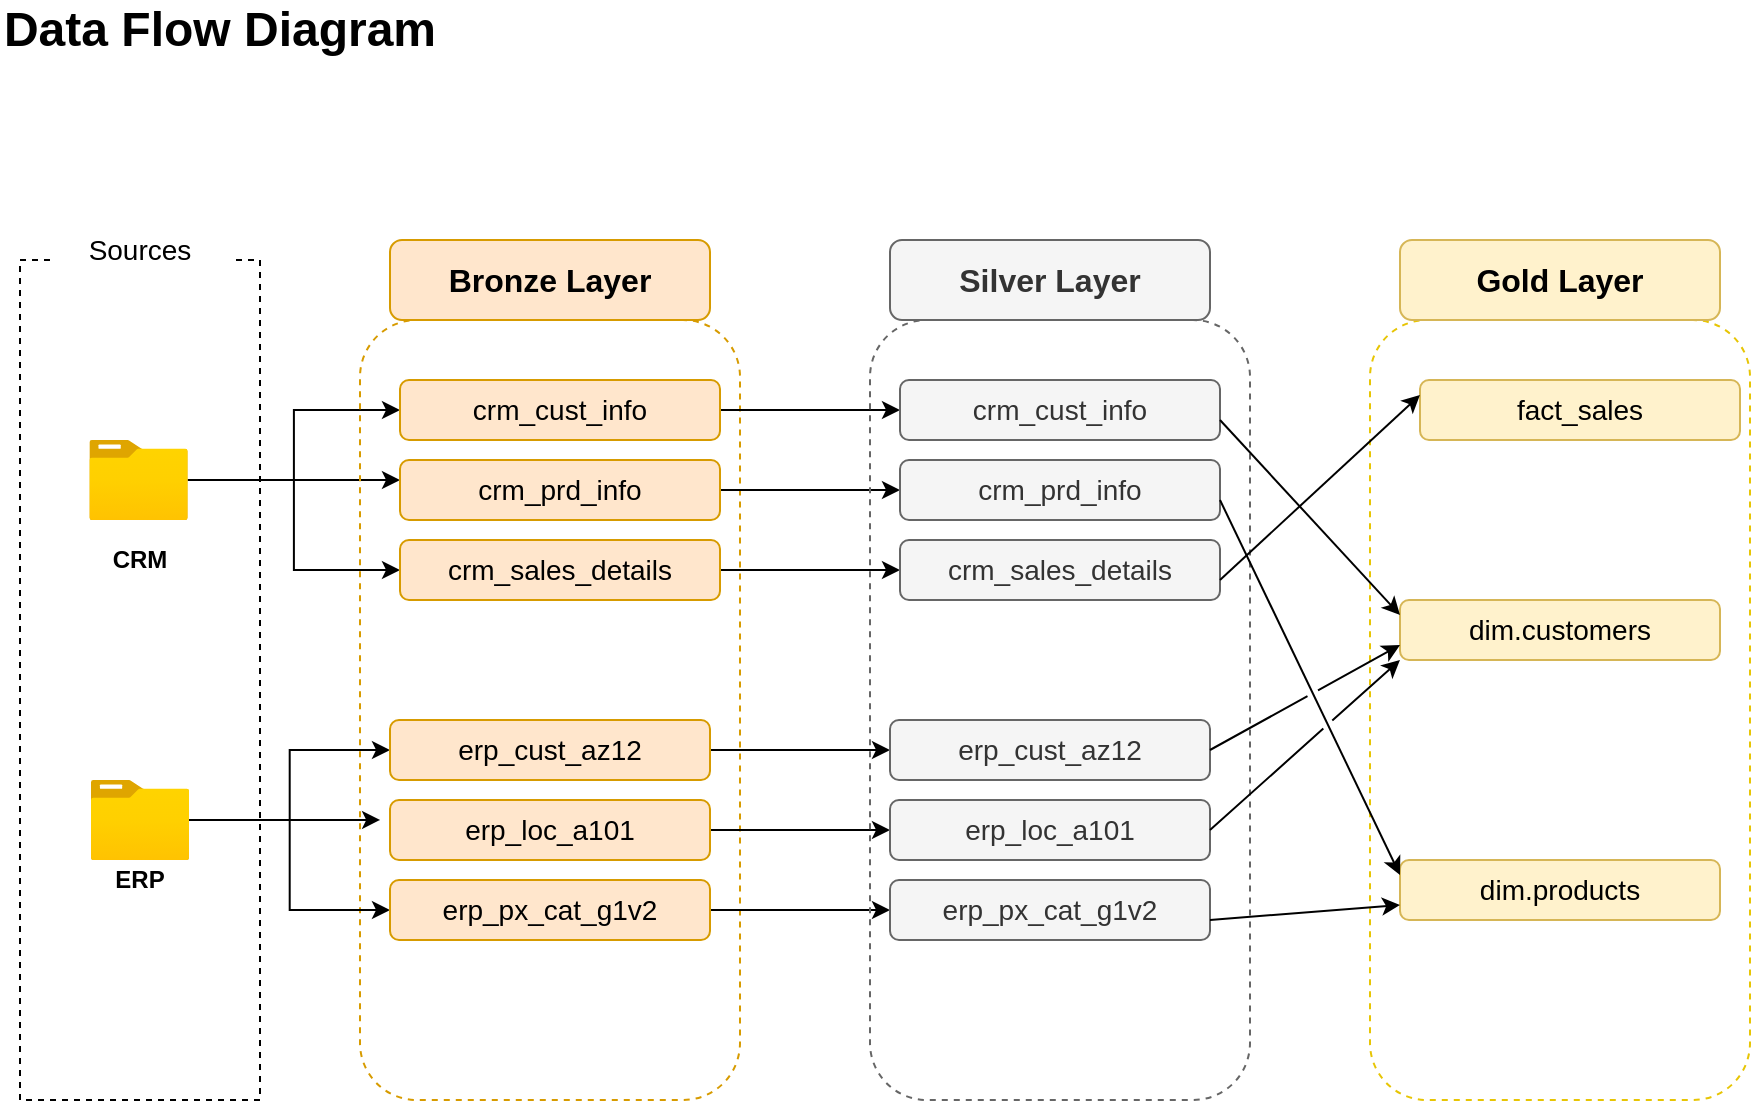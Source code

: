 <mxfile version="28.1.2">
  <diagram name="Page-1" id="-DU0L9yxTcbPhsKKc5D3">
    <mxGraphModel dx="1042" dy="626" grid="1" gridSize="10" guides="1" tooltips="1" connect="1" arrows="1" fold="1" page="1" pageScale="1" pageWidth="827" pageHeight="1169" math="0" shadow="0">
      <root>
        <mxCell id="0" />
        <mxCell id="1" parent="0" />
        <mxCell id="ZdAonnsw_QCZDActuuFX-1" value="&lt;font style=&quot;font-size: 24px;&quot;&gt;Data Flow Diagram&lt;/font&gt;" style="text;html=1;align=center;verticalAlign=middle;whiteSpace=wrap;rounded=0;fontStyle=1" parent="1" vertex="1">
          <mxGeometry x="30" y="30" width="220" height="30" as="geometry" />
        </mxCell>
        <mxCell id="ZdAonnsw_QCZDActuuFX-2" value="" style="rounded=0;whiteSpace=wrap;html=1;strokeColor=default;fillColor=none;dashed=1;" parent="1" vertex="1">
          <mxGeometry x="40" y="160" width="120" height="420" as="geometry" />
        </mxCell>
        <mxCell id="ZdAonnsw_QCZDActuuFX-3" value="&lt;font style=&quot;font-size: 14px;&quot;&gt;Sources&lt;/font&gt;" style="rounded=1;whiteSpace=wrap;html=1;strokeColor=none;" parent="1" vertex="1">
          <mxGeometry x="55" y="140" width="90" height="30" as="geometry" />
        </mxCell>
        <mxCell id="ZdAonnsw_QCZDActuuFX-28" style="edgeStyle=orthogonalEdgeStyle;rounded=0;orthogonalLoop=1;jettySize=auto;html=1;" parent="1" source="ZdAonnsw_QCZDActuuFX-4" target="ZdAonnsw_QCZDActuuFX-16" edge="1">
          <mxGeometry relative="1" as="geometry">
            <Array as="points">
              <mxPoint x="210" y="270" />
              <mxPoint x="210" y="270" />
            </Array>
          </mxGeometry>
        </mxCell>
        <mxCell id="ZdAonnsw_QCZDActuuFX-29" style="edgeStyle=orthogonalEdgeStyle;rounded=0;orthogonalLoop=1;jettySize=auto;html=1;entryX=0;entryY=0.5;entryDx=0;entryDy=0;" parent="1" source="ZdAonnsw_QCZDActuuFX-4" target="ZdAonnsw_QCZDActuuFX-15" edge="1">
          <mxGeometry relative="1" as="geometry" />
        </mxCell>
        <mxCell id="ZdAonnsw_QCZDActuuFX-30" style="edgeStyle=orthogonalEdgeStyle;rounded=0;orthogonalLoop=1;jettySize=auto;html=1;entryX=0;entryY=0.5;entryDx=0;entryDy=0;" parent="1" source="ZdAonnsw_QCZDActuuFX-4" target="ZdAonnsw_QCZDActuuFX-17" edge="1">
          <mxGeometry relative="1" as="geometry" />
        </mxCell>
        <mxCell id="ZdAonnsw_QCZDActuuFX-4" value="" style="image;aspect=fixed;html=1;points=[];align=center;fontSize=12;image=img/lib/azure2/general/Folder_Blank.svg;" parent="1" vertex="1">
          <mxGeometry x="74.64" y="250" width="49.28" height="40" as="geometry" />
        </mxCell>
        <mxCell id="ZdAonnsw_QCZDActuuFX-5" value="CRM" style="text;html=1;align=center;verticalAlign=middle;whiteSpace=wrap;rounded=0;fontStyle=1" parent="1" vertex="1">
          <mxGeometry x="74.64" y="300" width="50" height="20" as="geometry" />
        </mxCell>
        <mxCell id="ZdAonnsw_QCZDActuuFX-11" value="" style="rounded=1;whiteSpace=wrap;html=1;strokeColor=#D79B00;fillColor=none;dashed=1;" parent="1" vertex="1">
          <mxGeometry x="210" y="190" width="190" height="390" as="geometry" />
        </mxCell>
        <mxCell id="ZdAonnsw_QCZDActuuFX-12" value="Bronze Layer" style="text;html=1;align=center;verticalAlign=middle;whiteSpace=wrap;rounded=1;fontSize=16;fillColor=#ffe6cc;strokeColor=#d79b00;fontStyle=1" parent="1" vertex="1">
          <mxGeometry x="225" y="150" width="160" height="40" as="geometry" />
        </mxCell>
        <mxCell id="ZdAonnsw_QCZDActuuFX-13" value="ERP" style="text;html=1;align=center;verticalAlign=middle;whiteSpace=wrap;rounded=0;fontStyle=1" parent="1" vertex="1">
          <mxGeometry x="74.64" y="460" width="50" height="20" as="geometry" />
        </mxCell>
        <mxCell id="ZdAonnsw_QCZDActuuFX-38" style="edgeStyle=orthogonalEdgeStyle;rounded=0;orthogonalLoop=1;jettySize=auto;html=1;entryX=0;entryY=0.5;entryDx=0;entryDy=0;" parent="1" source="ZdAonnsw_QCZDActuuFX-14" target="ZdAonnsw_QCZDActuuFX-19" edge="1">
          <mxGeometry relative="1" as="geometry" />
        </mxCell>
        <mxCell id="ZdAonnsw_QCZDActuuFX-39" style="edgeStyle=orthogonalEdgeStyle;rounded=0;orthogonalLoop=1;jettySize=auto;html=1;entryX=0;entryY=0.5;entryDx=0;entryDy=0;" parent="1" source="ZdAonnsw_QCZDActuuFX-14" target="ZdAonnsw_QCZDActuuFX-21" edge="1">
          <mxGeometry relative="1" as="geometry" />
        </mxCell>
        <mxCell id="ZdAonnsw_QCZDActuuFX-14" value="" style="image;aspect=fixed;html=1;points=[];align=center;fontSize=12;image=img/lib/azure2/general/Folder_Blank.svg;" parent="1" vertex="1">
          <mxGeometry x="75.36" y="420" width="49.28" height="40" as="geometry" />
        </mxCell>
        <mxCell id="QINcSuDI4HLvXo-ka2qv-9" style="edgeStyle=orthogonalEdgeStyle;rounded=0;orthogonalLoop=1;jettySize=auto;html=1;entryX=0;entryY=0.5;entryDx=0;entryDy=0;" parent="1" source="ZdAonnsw_QCZDActuuFX-15" target="QINcSuDI4HLvXo-ka2qv-3" edge="1">
          <mxGeometry relative="1" as="geometry" />
        </mxCell>
        <mxCell id="ZdAonnsw_QCZDActuuFX-15" value="&lt;span style=&quot;font-weight: 400;&quot;&gt;crm_cust_info&lt;/span&gt;" style="text;html=1;align=center;verticalAlign=middle;whiteSpace=wrap;rounded=1;fontSize=14;fillColor=#ffe6cc;strokeColor=#d79b00;fontStyle=1" parent="1" vertex="1">
          <mxGeometry x="230" y="220" width="160" height="30" as="geometry" />
        </mxCell>
        <mxCell id="QINcSuDI4HLvXo-ka2qv-10" style="edgeStyle=orthogonalEdgeStyle;rounded=0;orthogonalLoop=1;jettySize=auto;html=1;" parent="1" source="ZdAonnsw_QCZDActuuFX-16" target="QINcSuDI4HLvXo-ka2qv-4" edge="1">
          <mxGeometry relative="1" as="geometry" />
        </mxCell>
        <mxCell id="ZdAonnsw_QCZDActuuFX-16" value="crm_prd_info" style="text;html=1;align=center;verticalAlign=middle;whiteSpace=wrap;rounded=1;fontSize=14;fillColor=#ffe6cc;strokeColor=#d79b00;fontStyle=0" parent="1" vertex="1">
          <mxGeometry x="230" y="260" width="160" height="30" as="geometry" />
        </mxCell>
        <mxCell id="QINcSuDI4HLvXo-ka2qv-11" style="edgeStyle=orthogonalEdgeStyle;rounded=0;orthogonalLoop=1;jettySize=auto;html=1;entryX=0;entryY=0.5;entryDx=0;entryDy=0;" parent="1" source="ZdAonnsw_QCZDActuuFX-17" target="QINcSuDI4HLvXo-ka2qv-5" edge="1">
          <mxGeometry relative="1" as="geometry" />
        </mxCell>
        <mxCell id="ZdAonnsw_QCZDActuuFX-17" value="crm_sales_details" style="text;html=1;align=center;verticalAlign=middle;whiteSpace=wrap;rounded=1;fontSize=14;fillColor=#ffe6cc;strokeColor=#d79b00;fontStyle=0" parent="1" vertex="1">
          <mxGeometry x="230" y="300" width="160" height="30" as="geometry" />
        </mxCell>
        <mxCell id="QINcSuDI4HLvXo-ka2qv-13" style="edgeStyle=orthogonalEdgeStyle;rounded=0;orthogonalLoop=1;jettySize=auto;html=1;entryX=0;entryY=0.5;entryDx=0;entryDy=0;" parent="1" source="ZdAonnsw_QCZDActuuFX-19" target="QINcSuDI4HLvXo-ka2qv-6" edge="1">
          <mxGeometry relative="1" as="geometry" />
        </mxCell>
        <mxCell id="ZdAonnsw_QCZDActuuFX-19" value="erp_cust_az12" style="text;html=1;align=center;verticalAlign=middle;whiteSpace=wrap;rounded=1;fontSize=14;fillColor=#ffe6cc;strokeColor=#d79b00;fontStyle=0" parent="1" vertex="1">
          <mxGeometry x="225" y="390" width="160" height="30" as="geometry" />
        </mxCell>
        <mxCell id="QINcSuDI4HLvXo-ka2qv-14" style="edgeStyle=orthogonalEdgeStyle;rounded=0;orthogonalLoop=1;jettySize=auto;html=1;entryX=0;entryY=0.5;entryDx=0;entryDy=0;" parent="1" source="ZdAonnsw_QCZDActuuFX-20" target="QINcSuDI4HLvXo-ka2qv-7" edge="1">
          <mxGeometry relative="1" as="geometry" />
        </mxCell>
        <mxCell id="ZdAonnsw_QCZDActuuFX-20" value="erp_loc_a101" style="text;html=1;align=center;verticalAlign=middle;whiteSpace=wrap;rounded=1;fontSize=14;fillColor=#ffe6cc;strokeColor=#d79b00;fontStyle=0" parent="1" vertex="1">
          <mxGeometry x="225" y="430" width="160" height="30" as="geometry" />
        </mxCell>
        <mxCell id="QINcSuDI4HLvXo-ka2qv-15" style="edgeStyle=orthogonalEdgeStyle;rounded=0;orthogonalLoop=1;jettySize=auto;html=1;entryX=0;entryY=0.5;entryDx=0;entryDy=0;" parent="1" source="ZdAonnsw_QCZDActuuFX-21" target="QINcSuDI4HLvXo-ka2qv-8" edge="1">
          <mxGeometry relative="1" as="geometry" />
        </mxCell>
        <mxCell id="ZdAonnsw_QCZDActuuFX-21" value="erp_px_cat_g1v2" style="text;html=1;align=center;verticalAlign=middle;whiteSpace=wrap;rounded=1;fontSize=14;fillColor=#ffe6cc;strokeColor=#d79b00;fontStyle=0" parent="1" vertex="1">
          <mxGeometry x="225" y="470" width="160" height="30" as="geometry" />
        </mxCell>
        <mxCell id="ZdAonnsw_QCZDActuuFX-37" style="edgeStyle=orthogonalEdgeStyle;rounded=0;orthogonalLoop=1;jettySize=auto;html=1;entryX=0.053;entryY=0.641;entryDx=0;entryDy=0;entryPerimeter=0;" parent="1" source="ZdAonnsw_QCZDActuuFX-14" target="ZdAonnsw_QCZDActuuFX-11" edge="1">
          <mxGeometry relative="1" as="geometry" />
        </mxCell>
        <mxCell id="QINcSuDI4HLvXo-ka2qv-1" value="" style="rounded=1;whiteSpace=wrap;html=1;strokeColor=#666666;fillColor=none;dashed=1;fontColor=#333333;" parent="1" vertex="1">
          <mxGeometry x="465" y="190" width="190" height="390" as="geometry" />
        </mxCell>
        <mxCell id="QINcSuDI4HLvXo-ka2qv-2" value="Silver Layer" style="text;html=1;align=center;verticalAlign=middle;whiteSpace=wrap;rounded=1;fontSize=16;fillColor=#f5f5f5;strokeColor=#666666;fontStyle=1;fontColor=#333333;" parent="1" vertex="1">
          <mxGeometry x="475" y="150" width="160" height="40" as="geometry" />
        </mxCell>
        <mxCell id="QINcSuDI4HLvXo-ka2qv-3" value="&lt;span style=&quot;font-weight: 400;&quot;&gt;crm_cust_info&lt;/span&gt;" style="text;html=1;align=center;verticalAlign=middle;whiteSpace=wrap;rounded=1;fontSize=14;fillColor=#f5f5f5;strokeColor=#666666;fontStyle=1;fontColor=#333333;" parent="1" vertex="1">
          <mxGeometry x="480" y="220" width="160" height="30" as="geometry" />
        </mxCell>
        <mxCell id="QINcSuDI4HLvXo-ka2qv-4" value="crm_prd_info" style="text;html=1;align=center;verticalAlign=middle;whiteSpace=wrap;rounded=1;fontSize=14;fillColor=#f5f5f5;strokeColor=#666666;fontStyle=0;fontColor=#333333;" parent="1" vertex="1">
          <mxGeometry x="480" y="260" width="160" height="30" as="geometry" />
        </mxCell>
        <mxCell id="QINcSuDI4HLvXo-ka2qv-5" value="crm_sales_details" style="text;html=1;align=center;verticalAlign=middle;whiteSpace=wrap;rounded=1;fontSize=14;fillColor=#f5f5f5;strokeColor=#666666;fontStyle=0;fontColor=#333333;" parent="1" vertex="1">
          <mxGeometry x="480" y="300" width="160" height="30" as="geometry" />
        </mxCell>
        <mxCell id="QINcSuDI4HLvXo-ka2qv-6" value="erp_cust_az12" style="text;html=1;align=center;verticalAlign=middle;whiteSpace=wrap;rounded=1;fontSize=14;fillColor=#f5f5f5;strokeColor=#666666;fontStyle=0;fontColor=#333333;" parent="1" vertex="1">
          <mxGeometry x="475" y="390" width="160" height="30" as="geometry" />
        </mxCell>
        <mxCell id="QINcSuDI4HLvXo-ka2qv-7" value="erp_loc_a101" style="text;html=1;align=center;verticalAlign=middle;whiteSpace=wrap;rounded=1;fontSize=14;fillColor=#f5f5f5;strokeColor=#666666;fontStyle=0;fontColor=#333333;" parent="1" vertex="1">
          <mxGeometry x="475" y="430" width="160" height="30" as="geometry" />
        </mxCell>
        <mxCell id="QINcSuDI4HLvXo-ka2qv-8" value="erp_px_cat_g1v2" style="text;html=1;align=center;verticalAlign=middle;whiteSpace=wrap;rounded=1;fontSize=14;fillColor=#f5f5f5;strokeColor=#666666;fontStyle=0;fontColor=#333333;" parent="1" vertex="1">
          <mxGeometry x="475" y="470" width="160" height="30" as="geometry" />
        </mxCell>
        <mxCell id="zdEyF9TzuPbiAdkmZMkW-1" value="" style="rounded=1;whiteSpace=wrap;html=1;strokeColor=light-dark(#E7C505,#8D7600);fillColor=none;dashed=1;" vertex="1" parent="1">
          <mxGeometry x="715" y="190" width="190" height="390" as="geometry" />
        </mxCell>
        <mxCell id="zdEyF9TzuPbiAdkmZMkW-2" value="Gold Layer" style="text;html=1;align=center;verticalAlign=middle;whiteSpace=wrap;rounded=1;fontSize=16;fillColor=#fff2cc;strokeColor=#d6b656;fontStyle=1;" vertex="1" parent="1">
          <mxGeometry x="730" y="150" width="160" height="40" as="geometry" />
        </mxCell>
        <mxCell id="zdEyF9TzuPbiAdkmZMkW-3" value="fact_sales" style="text;html=1;align=center;verticalAlign=middle;whiteSpace=wrap;rounded=1;fontSize=14;fillColor=#fff2cc;strokeColor=#d6b656;fontStyle=0;" vertex="1" parent="1">
          <mxGeometry x="740" y="220" width="160" height="30" as="geometry" />
        </mxCell>
        <mxCell id="zdEyF9TzuPbiAdkmZMkW-4" value="dim.customers" style="text;html=1;align=center;verticalAlign=middle;whiteSpace=wrap;rounded=1;fontSize=14;fillColor=#fff2cc;strokeColor=#d6b656;fontStyle=0;" vertex="1" parent="1">
          <mxGeometry x="730" y="330" width="160" height="30" as="geometry" />
        </mxCell>
        <mxCell id="zdEyF9TzuPbiAdkmZMkW-5" value="dim.products" style="text;html=1;align=center;verticalAlign=middle;whiteSpace=wrap;rounded=1;fontSize=14;fillColor=#fff2cc;strokeColor=#d6b656;fontStyle=0;" vertex="1" parent="1">
          <mxGeometry x="730" y="460" width="160" height="30" as="geometry" />
        </mxCell>
        <mxCell id="zdEyF9TzuPbiAdkmZMkW-9" value="" style="endArrow=classic;html=1;rounded=0;entryX=0;entryY=0.25;entryDx=0;entryDy=0;jumpStyle=gap;" edge="1" parent="1" target="zdEyF9TzuPbiAdkmZMkW-4">
          <mxGeometry width="50" height="50" relative="1" as="geometry">
            <mxPoint x="640" y="240" as="sourcePoint" />
            <mxPoint x="690" y="190" as="targetPoint" />
          </mxGeometry>
        </mxCell>
        <mxCell id="zdEyF9TzuPbiAdkmZMkW-10" value="" style="endArrow=classic;html=1;rounded=0;entryX=0;entryY=0.25;entryDx=0;entryDy=0;jumpStyle=gap;" edge="1" parent="1" target="zdEyF9TzuPbiAdkmZMkW-5">
          <mxGeometry width="50" height="50" relative="1" as="geometry">
            <mxPoint x="640" y="280" as="sourcePoint" />
            <mxPoint x="690" y="230" as="targetPoint" />
          </mxGeometry>
        </mxCell>
        <mxCell id="zdEyF9TzuPbiAdkmZMkW-11" value="" style="endArrow=classic;html=1;rounded=0;entryX=0;entryY=0.75;entryDx=0;entryDy=0;jumpStyle=gap;" edge="1" parent="1" target="zdEyF9TzuPbiAdkmZMkW-4">
          <mxGeometry width="50" height="50" relative="1" as="geometry">
            <mxPoint x="635" y="405" as="sourcePoint" />
            <mxPoint x="685" y="355" as="targetPoint" />
          </mxGeometry>
        </mxCell>
        <mxCell id="zdEyF9TzuPbiAdkmZMkW-12" value="" style="endArrow=classic;html=1;rounded=0;entryX=0;entryY=1;entryDx=0;entryDy=0;jumpStyle=gap;" edge="1" parent="1" target="zdEyF9TzuPbiAdkmZMkW-4">
          <mxGeometry width="50" height="50" relative="1" as="geometry">
            <mxPoint x="635" y="445" as="sourcePoint" />
            <mxPoint x="685" y="395" as="targetPoint" />
          </mxGeometry>
        </mxCell>
        <mxCell id="zdEyF9TzuPbiAdkmZMkW-17" value="" style="endArrow=classic;html=1;rounded=0;entryX=0;entryY=0.25;entryDx=0;entryDy=0;" edge="1" parent="1" target="zdEyF9TzuPbiAdkmZMkW-3">
          <mxGeometry width="50" height="50" relative="1" as="geometry">
            <mxPoint x="640" y="320" as="sourcePoint" />
            <mxPoint x="690" y="270" as="targetPoint" />
          </mxGeometry>
        </mxCell>
        <mxCell id="zdEyF9TzuPbiAdkmZMkW-20" value="" style="endArrow=classic;html=1;rounded=0;entryX=0;entryY=0.75;entryDx=0;entryDy=0;jumpStyle=gap;" edge="1" parent="1" target="zdEyF9TzuPbiAdkmZMkW-5">
          <mxGeometry width="50" height="50" relative="1" as="geometry">
            <mxPoint x="635" y="490" as="sourcePoint" />
            <mxPoint x="685" y="440" as="targetPoint" />
          </mxGeometry>
        </mxCell>
      </root>
    </mxGraphModel>
  </diagram>
</mxfile>
